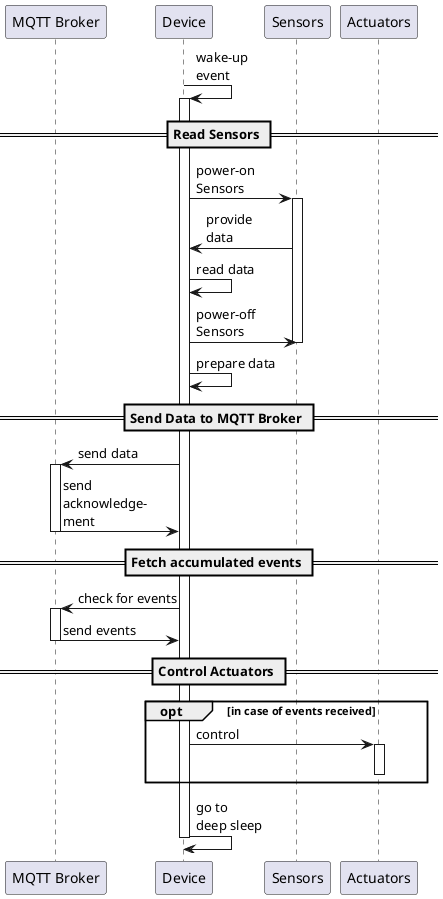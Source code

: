 @startuml Wifi Device Flowchart
skinparam componentStyle uml2

participant "MQTT Broker"
participant "Device"
participant "Sensors"
participant "Actuators"

Device -> Device: wake-up\nevent
Activate Device

== Read Sensors ==

Device -> Sensors: power-on\nSensors
Activate Sensors
Sensors -> Device: provide\ndata
Device -> Device: read data
Device -> Sensors: power-off\nSensors
Deactivate Sensors

Device -> Device: prepare data

== Send Data to MQTT Broker ==

Device -> "MQTT Broker": send data

Activate "MQTT Broker"
"MQTT Broker" -> Device: send\nacknowledge-\nment
Deactivate "MQTT Broker"

== Fetch accumulated events ==

Device -> "MQTT Broker": check for events
Activate "MQTT Broker"
"MQTT Broker" -> Device: send events
Deactivate "MQTT Broker"

== Control Actuators ==

opt in case of events received
    
    Device -> Actuators: control
    Activate Actuators
    Deactivate Actuators

end

Device -> Device: go to\ndeep sleep
Deactivate Device

@enduml